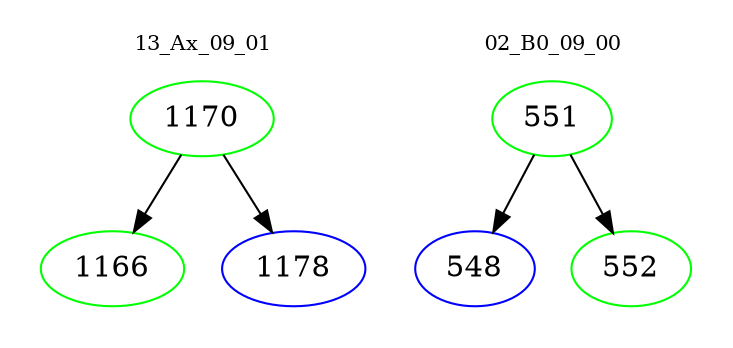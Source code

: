 digraph{
subgraph cluster_0 {
color = white
label = "13_Ax_09_01";
fontsize=10;
T0_1170 [label="1170", color="green"]
T0_1170 -> T0_1166 [color="black"]
T0_1166 [label="1166", color="green"]
T0_1170 -> T0_1178 [color="black"]
T0_1178 [label="1178", color="blue"]
}
subgraph cluster_1 {
color = white
label = "02_B0_09_00";
fontsize=10;
T1_551 [label="551", color="green"]
T1_551 -> T1_548 [color="black"]
T1_548 [label="548", color="blue"]
T1_551 -> T1_552 [color="black"]
T1_552 [label="552", color="green"]
}
}
